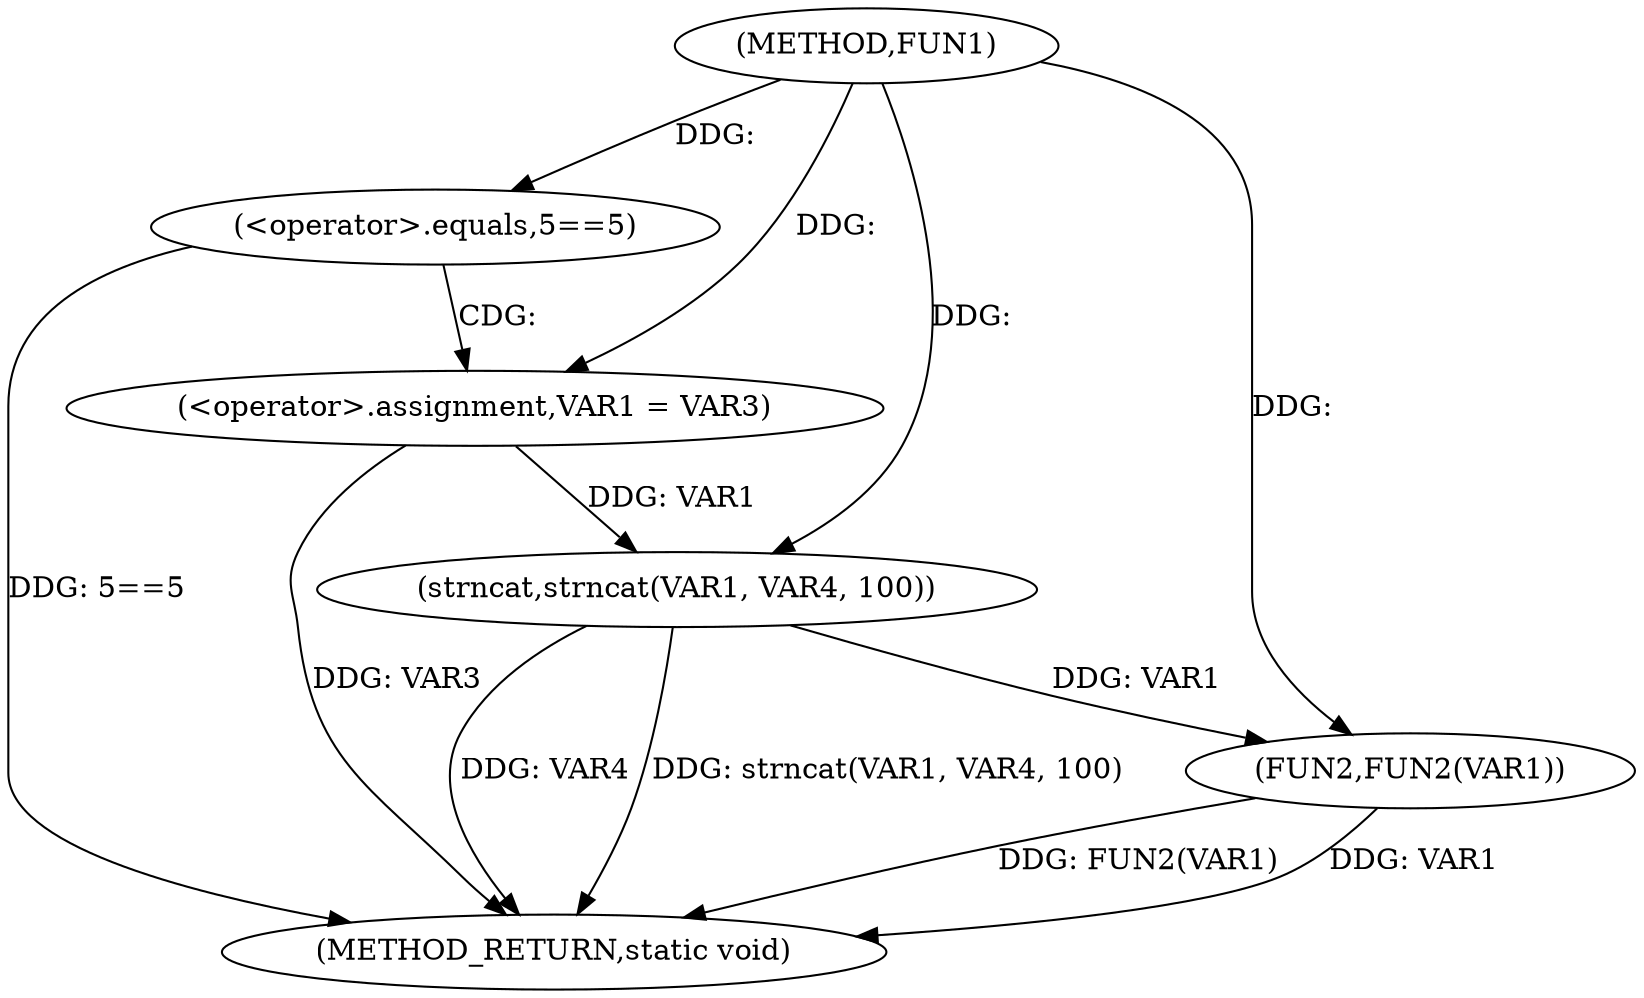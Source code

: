 digraph FUN1 {  
"1000100" [label = "(METHOD,FUN1)" ]
"1000121" [label = "(METHOD_RETURN,static void)" ]
"1000106" [label = "(<operator>.equals,5==5)" ]
"1000110" [label = "(<operator>.assignment,VAR1 = VAR3)" ]
"1000115" [label = "(strncat,strncat(VAR1, VAR4, 100))" ]
"1000119" [label = "(FUN2,FUN2(VAR1))" ]
  "1000115" -> "1000121"  [ label = "DDG: VAR4"] 
  "1000115" -> "1000121"  [ label = "DDG: strncat(VAR1, VAR4, 100)"] 
  "1000110" -> "1000121"  [ label = "DDG: VAR3"] 
  "1000119" -> "1000121"  [ label = "DDG: FUN2(VAR1)"] 
  "1000106" -> "1000121"  [ label = "DDG: 5==5"] 
  "1000119" -> "1000121"  [ label = "DDG: VAR1"] 
  "1000100" -> "1000106"  [ label = "DDG: "] 
  "1000100" -> "1000110"  [ label = "DDG: "] 
  "1000110" -> "1000115"  [ label = "DDG: VAR1"] 
  "1000100" -> "1000115"  [ label = "DDG: "] 
  "1000115" -> "1000119"  [ label = "DDG: VAR1"] 
  "1000100" -> "1000119"  [ label = "DDG: "] 
  "1000106" -> "1000110"  [ label = "CDG: "] 
}
